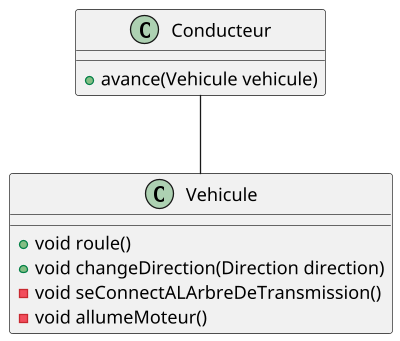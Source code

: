 @startuml encapsulation
scale 400*400

class Conducteur {
    + avance(Vehicule vehicule)
}

class Vehicule {
    + void roule()
    + void changeDirection(Direction direction)
    - void seConnectALArbreDeTransmission()
    - void allumeMoteur()
}

Conducteur -- Vehicule

@enduml